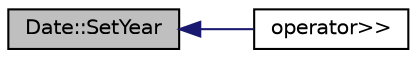 digraph "Date::SetYear"
{
  edge [fontname="Helvetica",fontsize="10",labelfontname="Helvetica",labelfontsize="10"];
  node [fontname="Helvetica",fontsize="10",shape=record];
  rankdir="LR";
  Node33 [label="Date::SetYear",height=0.2,width=0.4,color="black", fillcolor="grey75", style="filled", fontcolor="black"];
  Node33 -> Node34 [dir="back",color="midnightblue",fontsize="10",style="solid",fontname="Helvetica"];
  Node34 [label="operator\>\>",height=0.2,width=0.4,color="black", fillcolor="white", style="filled",URL="$_date_8h.html#aa61dcb07df461287537a2b6a5b41e721"];
}
